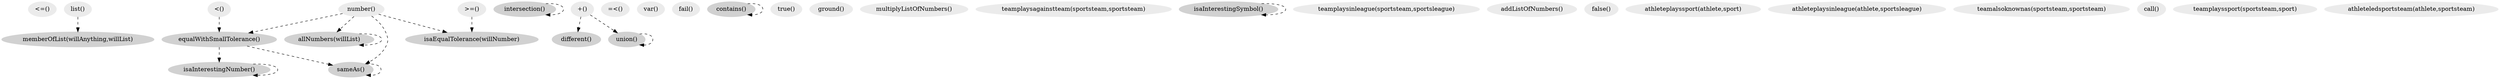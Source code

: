 digraph RDN{
0[style="filled" label="<=()" color="gray92"];
1[style="filled" label="memberOfList(willAnything,willList)" color="gray82"];
7 -> 1[label="" style=dashed];
2[style="filled" label="number()" color="gray92"];
3[style="filled" label="intersection()" color="gray82"];
3 -> 3[label="" style=dashed];
4[style="filled" label="different()" color="gray82"];
18 -> 4[label="" style=dashed];
5[style="filled" label="=<()" color="gray92"];
6[style="filled" label="var()" color="gray92"];
7[style="filled" label="list()" color="gray92"];
8[style="filled" label="equalWithSmallTolerance()" color="gray82"];
13 -> 8[label="" style=dashed];
2 -> 8[label="" style=dashed];
9[style="filled" label="fail()" color="gray92"];
10[style="filled" label="contains()" color="gray82"];
10 -> 10[label="" style=dashed];
11[style="filled" label="true()" color="gray92"];
12[style="filled" label="ground()" color="gray92"];
13[style="filled" label="<()" color="gray92"];
14[style="filled" label="multiplyListOfNumbers()" color="gray92"];
15[style="filled" label=">=()" color="gray92"];
16[style="filled" label="allNumbers(willList)" color="gray82"];
2 -> 16[label="" style=dashed];
16 -> 16[label="" style=dashed];
17[style="filled" label="isaInterestingNumber()" color="gray82"];
17 -> 17[label="" style=dashed];
8 -> 17[label="" style=dashed];
18[style="filled" label="\+()" color="gray92"];
19[style="filled" label="teamplaysagainstteam(sportsteam,sportsteam)" color="gray92"];
20[style="filled" label="isaInterestingSymbol()" color="gray82"];
20 -> 20[label="" style=dashed];
21[style="filled" label="isaEqualTolerance(willNumber)" color="gray82"];
15 -> 21[label="" style=dashed];
2 -> 21[label="" style=dashed];
22[style="filled" label="teamplaysinleague(sportsteam,sportsleague)" color="gray92"];
23[style="filled" label="addListOfNumbers()" color="gray92"];
24[style="filled" label="false()" color="gray92"];
25[style="filled" label="athleteplayssport(athlete,sport)" color="gray92"];
26[style="filled" label="athleteplaysinleague(athlete,sportsleague)" color="gray92"];
27[style="filled" label="union()" color="gray82"];
27 -> 27[label="" style=dashed];
18 -> 27[label="" style=dashed];
28[style="filled" label="teamalsoknownas(sportsteam,sportsteam)" color="gray92"];
29[style="filled" label="call()" color="gray92"];
30[style="filled" label="teamplayssport(sportsteam,sport)" color="gray92"];
31[style="filled" label="athleteledsportsteam(athlete,sportsteam)" color="gray92"];
32[style="filled" label="sameAs()" color="gray82"];
2 -> 32[label="" style=dashed];
32 -> 32[label="" style=dashed];
8 -> 32[label="" style=dashed];
}
